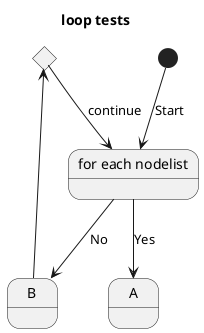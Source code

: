 @startuml

title loop tests
state C <<choice>>
state "for each nodelist" as loop
[*] --> loop : Start
loop --> A : Yes
loop --> B : No
B --> C
C --> loop : continue
@enduml